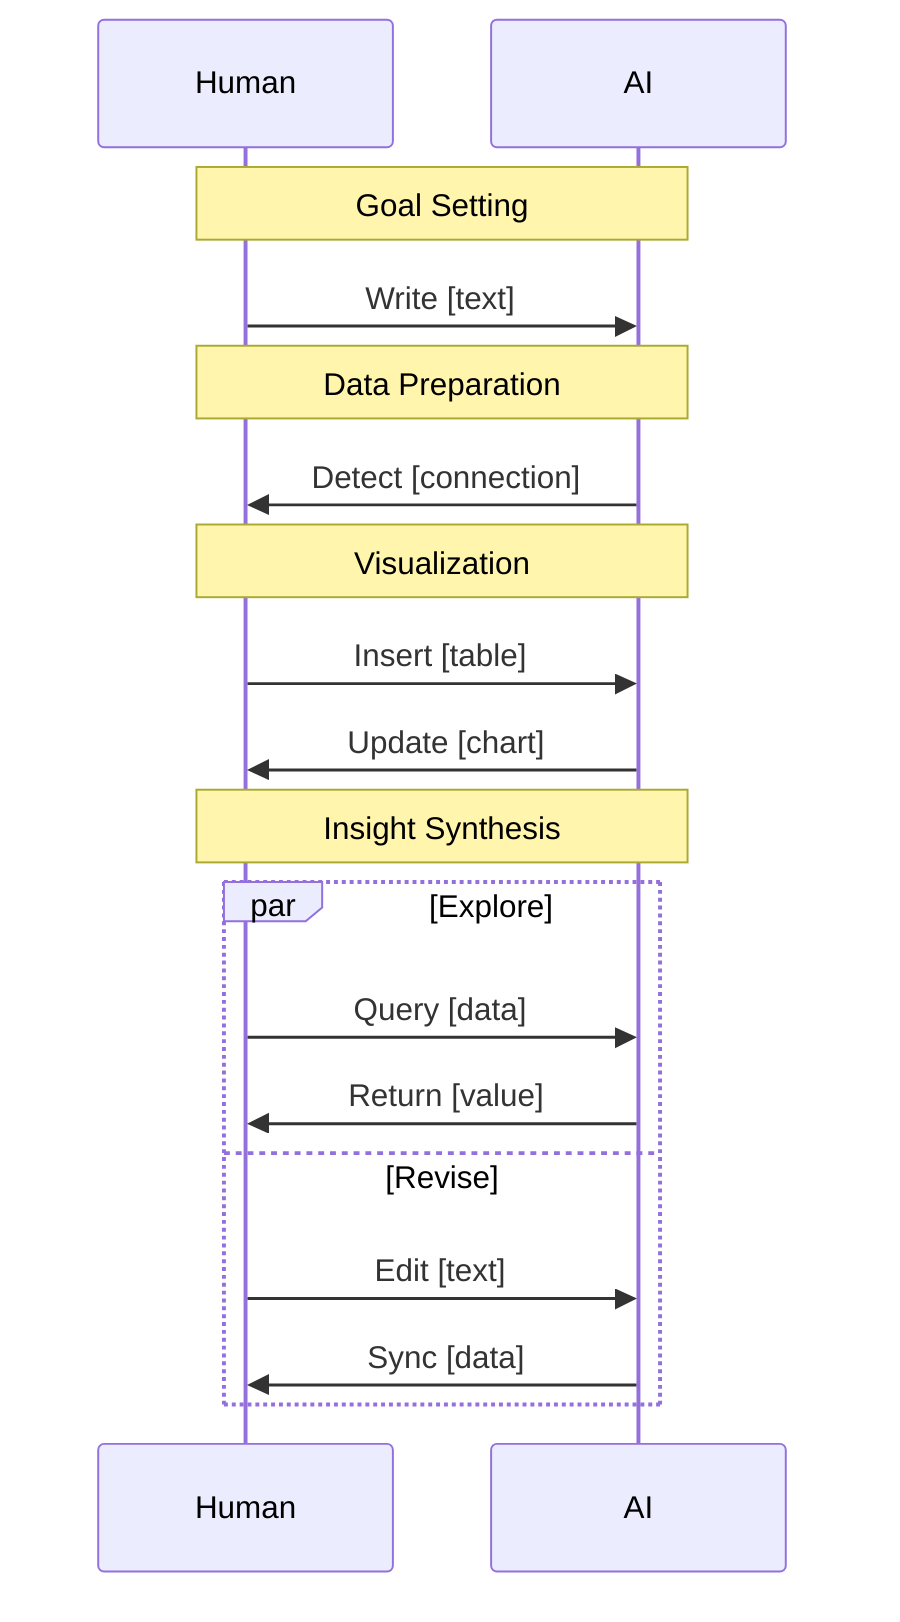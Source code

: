 sequenceDiagram
    participant H as Human
    participant A as AI

    note over H,A: Goal Setting
    H ->> A: Write [text]

    note over H,A: Data Preparation
    A ->> H: Detect [connection]

    note over H,A: Visualization
    H ->> A: Insert [table]
    A ->> H: Update [chart]

    note over H,A: Insight Synthesis
    par Explore
        H ->> A: Query [data]
        A ->> H: Return [value]
    and Revise
        H ->> A: Edit [text]
        A ->> H: Sync [data]
    end